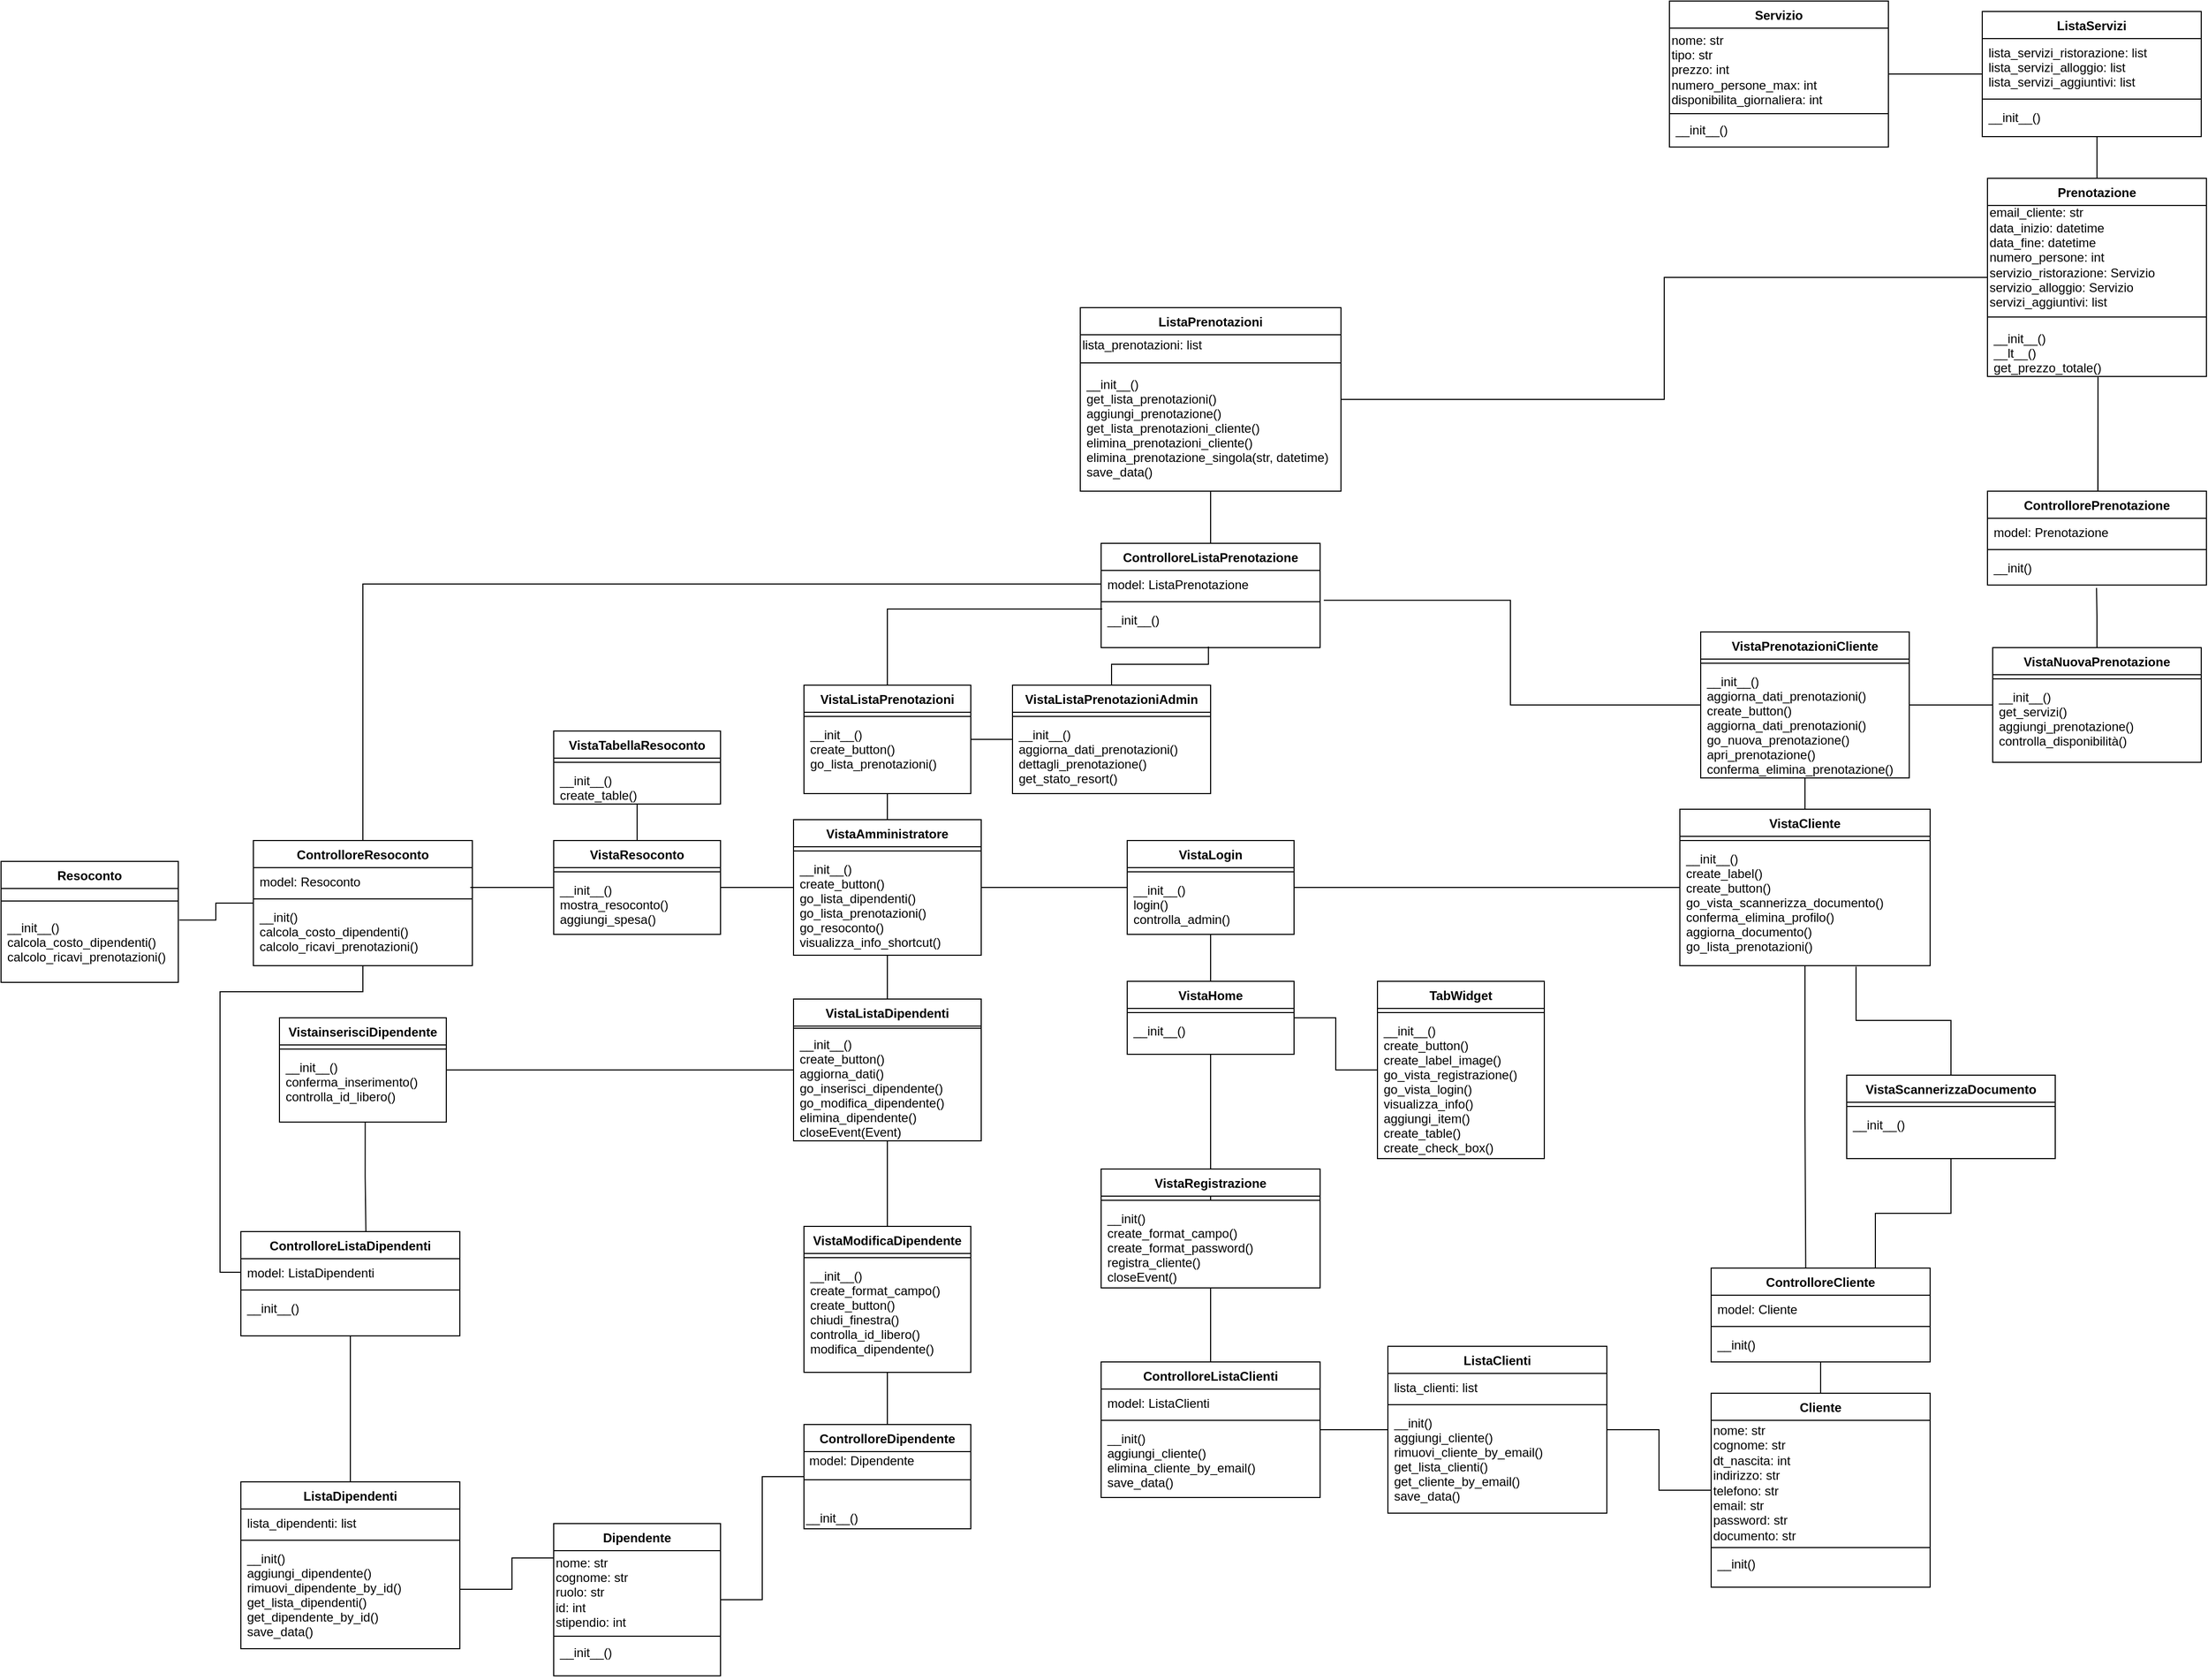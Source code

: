 <mxfile version="14.8.3" type="device"><diagram id="C5RBs43oDa-KdzZeNtuy" name="Page-1"><mxGraphModel dx="1695" dy="1651" grid="1" gridSize="10" guides="1" tooltips="1" connect="1" arrows="1" fold="1" page="1" pageScale="1" pageWidth="827" pageHeight="1169" math="0" shadow="0"><root><mxCell id="WIyWlLk6GJQsqaUBKTNV-0"/><mxCell id="WIyWlLk6GJQsqaUBKTNV-1" parent="WIyWlLk6GJQsqaUBKTNV-0"/><mxCell id="Cbe3GkarxGXMtlEBS64k-11" value="" style="edgeStyle=orthogonalEdgeStyle;rounded=0;orthogonalLoop=1;jettySize=auto;html=1;endArrow=none;endFill=0;" parent="WIyWlLk6GJQsqaUBKTNV-1" source="Cbe3GkarxGXMtlEBS64k-0" target="Cbe3GkarxGXMtlEBS64k-8" edge="1"><mxGeometry relative="1" as="geometry"/></mxCell><mxCell id="Cbe3GkarxGXMtlEBS64k-15" value="" style="edgeStyle=orthogonalEdgeStyle;rounded=0;orthogonalLoop=1;jettySize=auto;html=1;endArrow=none;endFill=0;" parent="WIyWlLk6GJQsqaUBKTNV-1" source="Cbe3GkarxGXMtlEBS64k-0" edge="1"><mxGeometry relative="1" as="geometry"><mxPoint x="400" y="570" as="targetPoint"/></mxGeometry></mxCell><mxCell id="kmLxRg5W35_oYPd7M3vw-64" value="" style="edgeStyle=orthogonalEdgeStyle;rounded=0;orthogonalLoop=1;jettySize=auto;html=1;endArrow=none;endFill=0;" parent="WIyWlLk6GJQsqaUBKTNV-1" source="Cbe3GkarxGXMtlEBS64k-0" target="kmLxRg5W35_oYPd7M3vw-61" edge="1"><mxGeometry relative="1" as="geometry"/></mxCell><mxCell id="Cbe3GkarxGXMtlEBS64k-0" value="VistaHome" style="swimlane;fontStyle=1;align=center;verticalAlign=top;childLayout=stackLayout;horizontal=1;startSize=26;horizontalStack=0;resizeParent=1;resizeParentMax=0;resizeLast=0;collapsible=1;marginBottom=0;" parent="WIyWlLk6GJQsqaUBKTNV-1" vertex="1"><mxGeometry x="320" y="360" width="160" height="70" as="geometry"/></mxCell><mxCell id="Cbe3GkarxGXMtlEBS64k-2" value="" style="line;strokeWidth=1;fillColor=none;align=left;verticalAlign=middle;spacingTop=-1;spacingLeft=3;spacingRight=3;rotatable=0;labelPosition=right;points=[];portConstraint=eastwest;" parent="Cbe3GkarxGXMtlEBS64k-0" vertex="1"><mxGeometry y="26" width="160" height="8" as="geometry"/></mxCell><mxCell id="Cbe3GkarxGXMtlEBS64k-3" value="__init__()&#10;" style="text;strokeColor=none;fillColor=none;align=left;verticalAlign=top;spacingLeft=4;spacingRight=4;overflow=hidden;rotatable=0;points=[[0,0.5],[1,0.5]];portConstraint=eastwest;" parent="Cbe3GkarxGXMtlEBS64k-0" vertex="1"><mxGeometry y="34" width="160" height="36" as="geometry"/></mxCell><mxCell id="t0ln08SYEgcgk4QYW4BU-20" value="" style="edgeStyle=orthogonalEdgeStyle;rounded=0;orthogonalLoop=1;jettySize=auto;html=1;endArrow=none;endFill=0;" parent="WIyWlLk6GJQsqaUBKTNV-1" source="Cbe3GkarxGXMtlEBS64k-8" target="t0ln08SYEgcgk4QYW4BU-17" edge="1"><mxGeometry relative="1" as="geometry"/></mxCell><mxCell id="t0ln08SYEgcgk4QYW4BU-69" value="" style="edgeStyle=orthogonalEdgeStyle;rounded=0;orthogonalLoop=1;jettySize=auto;html=1;endArrow=none;endFill=0;" parent="WIyWlLk6GJQsqaUBKTNV-1" source="Cbe3GkarxGXMtlEBS64k-8" target="t0ln08SYEgcgk4QYW4BU-66" edge="1"><mxGeometry relative="1" as="geometry"/></mxCell><mxCell id="Cbe3GkarxGXMtlEBS64k-8" value="VistaLogin&#10;" style="swimlane;fontStyle=1;align=center;verticalAlign=top;childLayout=stackLayout;horizontal=1;startSize=26;horizontalStack=0;resizeParent=1;resizeParentMax=0;resizeLast=0;collapsible=1;marginBottom=0;" parent="WIyWlLk6GJQsqaUBKTNV-1" vertex="1"><mxGeometry x="320" y="225" width="160" height="90" as="geometry"/></mxCell><mxCell id="Cbe3GkarxGXMtlEBS64k-9" value="" style="line;strokeWidth=1;fillColor=none;align=left;verticalAlign=middle;spacingTop=-1;spacingLeft=3;spacingRight=3;rotatable=0;labelPosition=right;points=[];portConstraint=eastwest;" parent="Cbe3GkarxGXMtlEBS64k-8" vertex="1"><mxGeometry y="26" width="160" height="8" as="geometry"/></mxCell><mxCell id="Cbe3GkarxGXMtlEBS64k-10" value="__init__()&#10;login()&#10;controlla_admin()&#10;" style="text;strokeColor=none;fillColor=none;align=left;verticalAlign=top;spacingLeft=4;spacingRight=4;overflow=hidden;rotatable=0;points=[[0,0.5],[1,0.5]];portConstraint=eastwest;" parent="Cbe3GkarxGXMtlEBS64k-8" vertex="1"><mxGeometry y="34" width="160" height="56" as="geometry"/></mxCell><mxCell id="Cbe3GkarxGXMtlEBS64k-27" value="" style="edgeStyle=orthogonalEdgeStyle;rounded=0;orthogonalLoop=1;jettySize=auto;html=1;endArrow=none;endFill=0;" parent="WIyWlLk6GJQsqaUBKTNV-1" source="Cbe3GkarxGXMtlEBS64k-18" target="Cbe3GkarxGXMtlEBS64k-23" edge="1"><mxGeometry relative="1" as="geometry"/></mxCell><mxCell id="Cbe3GkarxGXMtlEBS64k-18" value="VistaRegistrazione&#10;" style="swimlane;fontStyle=1;align=center;verticalAlign=top;childLayout=stackLayout;horizontal=1;startSize=26;horizontalStack=0;resizeParent=1;resizeParentMax=0;resizeLast=0;collapsible=1;marginBottom=0;" parent="WIyWlLk6GJQsqaUBKTNV-1" vertex="1"><mxGeometry x="295" y="540" width="210" height="114" as="geometry"/></mxCell><mxCell id="Cbe3GkarxGXMtlEBS64k-20" value="" style="line;strokeWidth=1;fillColor=none;align=left;verticalAlign=middle;spacingTop=-1;spacingLeft=3;spacingRight=3;rotatable=0;labelPosition=right;points=[];portConstraint=eastwest;" parent="Cbe3GkarxGXMtlEBS64k-18" vertex="1"><mxGeometry y="26" width="210" height="8" as="geometry"/></mxCell><mxCell id="Cbe3GkarxGXMtlEBS64k-21" value="__init()&#10;create_format_campo()&#10;create_format_password()&#10;registra_cliente()&#10;closeEvent()&#10;&#10;&#10;&#10;&#10;" style="text;strokeColor=none;fillColor=none;align=left;verticalAlign=top;spacingLeft=4;spacingRight=4;overflow=hidden;rotatable=0;points=[[0,0.5],[1,0.5]];portConstraint=eastwest;" parent="Cbe3GkarxGXMtlEBS64k-18" vertex="1"><mxGeometry y="34" width="210" height="80" as="geometry"/></mxCell><mxCell id="t0ln08SYEgcgk4QYW4BU-15" value="" style="edgeStyle=orthogonalEdgeStyle;rounded=0;orthogonalLoop=1;jettySize=auto;html=1;endArrow=none;endFill=0;" parent="WIyWlLk6GJQsqaUBKTNV-1" source="Cbe3GkarxGXMtlEBS64k-23" target="t0ln08SYEgcgk4QYW4BU-11" edge="1"><mxGeometry relative="1" as="geometry"/></mxCell><mxCell id="Cbe3GkarxGXMtlEBS64k-23" value="ControlloreListaClienti&#10;" style="swimlane;fontStyle=1;align=center;verticalAlign=top;childLayout=stackLayout;horizontal=1;startSize=26;horizontalStack=0;resizeParent=1;resizeParentMax=0;resizeLast=0;collapsible=1;marginBottom=0;" parent="WIyWlLk6GJQsqaUBKTNV-1" vertex="1"><mxGeometry x="295" y="725" width="210" height="130" as="geometry"/></mxCell><mxCell id="Cbe3GkarxGXMtlEBS64k-24" value="model: ListaClienti&#10;" style="text;strokeColor=none;fillColor=none;align=left;verticalAlign=top;spacingLeft=4;spacingRight=4;overflow=hidden;rotatable=0;points=[[0,0.5],[1,0.5]];portConstraint=eastwest;" parent="Cbe3GkarxGXMtlEBS64k-23" vertex="1"><mxGeometry y="26" width="210" height="26" as="geometry"/></mxCell><mxCell id="Cbe3GkarxGXMtlEBS64k-25" value="" style="line;strokeWidth=1;fillColor=none;align=left;verticalAlign=middle;spacingTop=-1;spacingLeft=3;spacingRight=3;rotatable=0;labelPosition=right;points=[];portConstraint=eastwest;" parent="Cbe3GkarxGXMtlEBS64k-23" vertex="1"><mxGeometry y="52" width="210" height="8" as="geometry"/></mxCell><mxCell id="Cbe3GkarxGXMtlEBS64k-26" value="__init()&#10;aggiungi_cliente()&#10;elimina_cliente_by_email()&#10;save_data()&#10;&#10;&#10;&#10;&#10;&#10;&#10;" style="text;strokeColor=none;fillColor=none;align=left;verticalAlign=top;spacingLeft=4;spacingRight=4;overflow=hidden;rotatable=0;points=[[0,0.5],[1,0.5]];portConstraint=eastwest;" parent="Cbe3GkarxGXMtlEBS64k-23" vertex="1"><mxGeometry y="60" width="210" height="70" as="geometry"/></mxCell><mxCell id="t0ln08SYEgcgk4QYW4BU-11" value="ListaClienti&#10;" style="swimlane;fontStyle=1;align=center;verticalAlign=top;childLayout=stackLayout;horizontal=1;startSize=26;horizontalStack=0;resizeParent=1;resizeParentMax=0;resizeLast=0;collapsible=1;marginBottom=0;" parent="WIyWlLk6GJQsqaUBKTNV-1" vertex="1"><mxGeometry x="570" y="710" width="210" height="160" as="geometry"/></mxCell><mxCell id="t0ln08SYEgcgk4QYW4BU-12" value="lista_clienti: list" style="text;strokeColor=none;fillColor=none;align=left;verticalAlign=top;spacingLeft=4;spacingRight=4;overflow=hidden;rotatable=0;points=[[0,0.5],[1,0.5]];portConstraint=eastwest;" parent="t0ln08SYEgcgk4QYW4BU-11" vertex="1"><mxGeometry y="26" width="210" height="26" as="geometry"/></mxCell><mxCell id="t0ln08SYEgcgk4QYW4BU-13" value="" style="line;strokeWidth=1;fillColor=none;align=left;verticalAlign=middle;spacingTop=-1;spacingLeft=3;spacingRight=3;rotatable=0;labelPosition=right;points=[];portConstraint=eastwest;" parent="t0ln08SYEgcgk4QYW4BU-11" vertex="1"><mxGeometry y="52" width="210" height="8" as="geometry"/></mxCell><mxCell id="t0ln08SYEgcgk4QYW4BU-14" value="__init()&#10;aggiungi_cliente()&#10;rimuovi_cliente_by_email()&#10;get_lista_clienti()&#10;get_cliente_by_email()&#10;save_data()&#10;&#10;&#10;&#10;&#10;&#10;&#10;" style="text;strokeColor=none;fillColor=none;align=left;verticalAlign=top;spacingLeft=4;spacingRight=4;overflow=hidden;rotatable=0;points=[[0,0.5],[1,0.5]];portConstraint=eastwest;" parent="t0ln08SYEgcgk4QYW4BU-11" vertex="1"><mxGeometry y="60" width="210" height="100" as="geometry"/></mxCell><mxCell id="t0ln08SYEgcgk4QYW4BU-38" value="" style="edgeStyle=orthogonalEdgeStyle;rounded=0;orthogonalLoop=1;jettySize=auto;html=1;endArrow=none;endFill=0;entryX=0.432;entryY=0.006;entryDx=0;entryDy=0;entryPerimeter=0;" parent="WIyWlLk6GJQsqaUBKTNV-1" source="t0ln08SYEgcgk4QYW4BU-17" target="t0ln08SYEgcgk4QYW4BU-40" edge="1"><mxGeometry relative="1" as="geometry"><mxPoint x="1130" y="610" as="targetPoint"/></mxGeometry></mxCell><mxCell id="t0ln08SYEgcgk4QYW4BU-65" value="" style="edgeStyle=orthogonalEdgeStyle;rounded=0;orthogonalLoop=1;jettySize=auto;html=1;endArrow=none;endFill=0;" parent="WIyWlLk6GJQsqaUBKTNV-1" source="t0ln08SYEgcgk4QYW4BU-17" target="t0ln08SYEgcgk4QYW4BU-62" edge="1"><mxGeometry relative="1" as="geometry"/></mxCell><mxCell id="t0ln08SYEgcgk4QYW4BU-17" value="VistaCliente&#10;" style="swimlane;fontStyle=1;align=center;verticalAlign=top;childLayout=stackLayout;horizontal=1;startSize=26;horizontalStack=0;resizeParent=1;resizeParentMax=0;resizeLast=0;collapsible=1;marginBottom=0;" parent="WIyWlLk6GJQsqaUBKTNV-1" vertex="1"><mxGeometry x="850" y="195" width="240" height="150" as="geometry"/></mxCell><mxCell id="t0ln08SYEgcgk4QYW4BU-18" value="" style="line;strokeWidth=1;fillColor=none;align=left;verticalAlign=middle;spacingTop=-1;spacingLeft=3;spacingRight=3;rotatable=0;labelPosition=right;points=[];portConstraint=eastwest;" parent="t0ln08SYEgcgk4QYW4BU-17" vertex="1"><mxGeometry y="26" width="240" height="8" as="geometry"/></mxCell><mxCell id="t0ln08SYEgcgk4QYW4BU-19" value="__init__()&#10;create_label()&#10;create_button()&#10;go_vista_scannerizza_documento()&#10;conferma_elimina_profilo()&#10;aggiorna_documento()&#10;go_lista_prenotazioni()&#10;&#10;" style="text;strokeColor=none;fillColor=none;align=left;verticalAlign=top;spacingLeft=4;spacingRight=4;overflow=hidden;rotatable=0;points=[[0,0.5],[1,0.5]];portConstraint=eastwest;" parent="t0ln08SYEgcgk4QYW4BU-17" vertex="1"><mxGeometry y="34" width="240" height="116" as="geometry"/></mxCell><mxCell id="t0ln08SYEgcgk4QYW4BU-47" value="" style="edgeStyle=orthogonalEdgeStyle;rounded=0;orthogonalLoop=1;jettySize=auto;html=1;endArrow=none;endFill=0;entryX=0.75;entryY=0;entryDx=0;entryDy=0;" parent="WIyWlLk6GJQsqaUBKTNV-1" source="t0ln08SYEgcgk4QYW4BU-31" target="t0ln08SYEgcgk4QYW4BU-40" edge="1"><mxGeometry relative="1" as="geometry"><mxPoint x="1270" y="560" as="targetPoint"/></mxGeometry></mxCell><mxCell id="kmLxRg5W35_oYPd7M3vw-6" value="" style="edgeStyle=orthogonalEdgeStyle;rounded=0;orthogonalLoop=1;jettySize=auto;html=1;endArrow=none;endFill=0;entryX=0.704;entryY=1.008;entryDx=0;entryDy=0;entryPerimeter=0;" parent="WIyWlLk6GJQsqaUBKTNV-1" source="t0ln08SYEgcgk4QYW4BU-31" target="t0ln08SYEgcgk4QYW4BU-19" edge="1"><mxGeometry relative="1" as="geometry"><mxPoint x="1030" y="340" as="targetPoint"/></mxGeometry></mxCell><mxCell id="t0ln08SYEgcgk4QYW4BU-31" value="VistaScannerizzaDocumento&#10;" style="swimlane;fontStyle=1;align=center;verticalAlign=top;childLayout=stackLayout;horizontal=1;startSize=26;horizontalStack=0;resizeParent=1;resizeParentMax=0;resizeLast=0;collapsible=1;marginBottom=0;" parent="WIyWlLk6GJQsqaUBKTNV-1" vertex="1"><mxGeometry x="1010" y="450" width="200" height="80" as="geometry"/></mxCell><mxCell id="t0ln08SYEgcgk4QYW4BU-32" value="" style="line;strokeWidth=1;fillColor=none;align=left;verticalAlign=middle;spacingTop=-1;spacingLeft=3;spacingRight=3;rotatable=0;labelPosition=right;points=[];portConstraint=eastwest;" parent="t0ln08SYEgcgk4QYW4BU-31" vertex="1"><mxGeometry y="26" width="200" height="8" as="geometry"/></mxCell><mxCell id="t0ln08SYEgcgk4QYW4BU-33" value="__init__()&#10;" style="text;strokeColor=none;fillColor=none;align=left;verticalAlign=top;spacingLeft=4;spacingRight=4;overflow=hidden;rotatable=0;points=[[0,0.5],[1,0.5]];portConstraint=eastwest;" parent="t0ln08SYEgcgk4QYW4BU-31" vertex="1"><mxGeometry y="34" width="200" height="46" as="geometry"/></mxCell><mxCell id="t0ln08SYEgcgk4QYW4BU-56" value="" style="edgeStyle=orthogonalEdgeStyle;rounded=0;orthogonalLoop=1;jettySize=auto;html=1;endArrow=none;endFill=0;entryX=0.5;entryY=0;entryDx=0;entryDy=0;" parent="WIyWlLk6GJQsqaUBKTNV-1" source="t0ln08SYEgcgk4QYW4BU-40" target="t0ln08SYEgcgk4QYW4BU-48" edge="1"><mxGeometry relative="1" as="geometry"><mxPoint x="1145" y="870" as="targetPoint"/></mxGeometry></mxCell><mxCell id="t0ln08SYEgcgk4QYW4BU-40" value="ControlloreCliente&#10;" style="swimlane;fontStyle=1;align=center;verticalAlign=top;childLayout=stackLayout;horizontal=1;startSize=26;horizontalStack=0;resizeParent=1;resizeParentMax=0;resizeLast=0;collapsible=1;marginBottom=0;" parent="WIyWlLk6GJQsqaUBKTNV-1" vertex="1"><mxGeometry x="880" y="635" width="210" height="90" as="geometry"/></mxCell><mxCell id="t0ln08SYEgcgk4QYW4BU-41" value="model: Cliente&#10;" style="text;strokeColor=none;fillColor=none;align=left;verticalAlign=top;spacingLeft=4;spacingRight=4;overflow=hidden;rotatable=0;points=[[0,0.5],[1,0.5]];portConstraint=eastwest;" parent="t0ln08SYEgcgk4QYW4BU-40" vertex="1"><mxGeometry y="26" width="210" height="26" as="geometry"/></mxCell><mxCell id="t0ln08SYEgcgk4QYW4BU-42" value="" style="line;strokeWidth=1;fillColor=none;align=left;verticalAlign=middle;spacingTop=-1;spacingLeft=3;spacingRight=3;rotatable=0;labelPosition=right;points=[];portConstraint=eastwest;" parent="t0ln08SYEgcgk4QYW4BU-40" vertex="1"><mxGeometry y="52" width="210" height="8" as="geometry"/></mxCell><mxCell id="t0ln08SYEgcgk4QYW4BU-43" value="__init()&#10;&#10;&#10;&#10;&#10;&#10;&#10;" style="text;strokeColor=none;fillColor=none;align=left;verticalAlign=top;spacingLeft=4;spacingRight=4;overflow=hidden;rotatable=0;points=[[0,0.5],[1,0.5]];portConstraint=eastwest;" parent="t0ln08SYEgcgk4QYW4BU-40" vertex="1"><mxGeometry y="60" width="210" height="30" as="geometry"/></mxCell><mxCell id="t0ln08SYEgcgk4QYW4BU-61" value="" style="edgeStyle=orthogonalEdgeStyle;rounded=0;orthogonalLoop=1;jettySize=auto;html=1;endArrow=none;endFill=0;entryX=1;entryY=0.2;entryDx=0;entryDy=0;entryPerimeter=0;" parent="WIyWlLk6GJQsqaUBKTNV-1" source="t0ln08SYEgcgk4QYW4BU-48" target="t0ln08SYEgcgk4QYW4BU-14" edge="1"><mxGeometry relative="1" as="geometry"><mxPoint x="960" y="790" as="targetPoint"/></mxGeometry></mxCell><mxCell id="t0ln08SYEgcgk4QYW4BU-48" value="Cliente" style="swimlane;fontStyle=1;align=center;verticalAlign=top;childLayout=stackLayout;horizontal=1;startSize=26;horizontalStack=0;resizeParent=1;resizeParentMax=0;resizeLast=0;collapsible=1;marginBottom=0;" parent="WIyWlLk6GJQsqaUBKTNV-1" vertex="1"><mxGeometry x="880" y="755" width="210" height="186" as="geometry"/></mxCell><mxCell id="nJIckCU23Q_5sxCZ9VDq-5" value="nome: str&lt;br&gt;cognome: str&lt;br&gt;dt_nascita: int&lt;br&gt;indirizzo: str&lt;br&gt;telefono: str&lt;br&gt;email: str&lt;br&gt;password: str&lt;br&gt;documento: str" style="text;html=1;align=left;verticalAlign=middle;resizable=0;points=[];autosize=1;strokeColor=none;" parent="t0ln08SYEgcgk4QYW4BU-48" vertex="1"><mxGeometry y="26" width="210" height="120" as="geometry"/></mxCell><mxCell id="t0ln08SYEgcgk4QYW4BU-50" value="" style="line;strokeWidth=1;fillColor=none;align=left;verticalAlign=middle;spacingTop=-1;spacingLeft=3;spacingRight=3;rotatable=0;labelPosition=right;points=[];portConstraint=eastwest;" parent="t0ln08SYEgcgk4QYW4BU-48" vertex="1"><mxGeometry y="146" width="210" height="4" as="geometry"/></mxCell><mxCell id="t0ln08SYEgcgk4QYW4BU-51" value="__init()&#10;&#10;&#10;&#10;&#10;&#10;" style="text;strokeColor=none;fillColor=none;align=left;verticalAlign=top;spacingLeft=4;spacingRight=4;overflow=hidden;rotatable=0;points=[[0,0.5],[1,0.5]];portConstraint=eastwest;" parent="t0ln08SYEgcgk4QYW4BU-48" vertex="1"><mxGeometry y="150" width="210" height="36" as="geometry"/></mxCell><mxCell id="kmLxRg5W35_oYPd7M3vw-11" value="" style="edgeStyle=orthogonalEdgeStyle;rounded=0;orthogonalLoop=1;jettySize=auto;html=1;endArrow=none;endFill=0;" parent="WIyWlLk6GJQsqaUBKTNV-1" source="t0ln08SYEgcgk4QYW4BU-62" target="kmLxRg5W35_oYPd7M3vw-8" edge="1"><mxGeometry relative="1" as="geometry"/></mxCell><mxCell id="kmLxRg5W35_oYPd7M3vw-60" value="" style="edgeStyle=orthogonalEdgeStyle;rounded=0;orthogonalLoop=1;jettySize=auto;html=1;endArrow=none;endFill=0;entryX=1.017;entryY=-0.135;entryDx=0;entryDy=0;entryPerimeter=0;" parent="WIyWlLk6GJQsqaUBKTNV-1" source="t0ln08SYEgcgk4QYW4BU-62" target="kmLxRg5W35_oYPd7M3vw-55" edge="1"><mxGeometry relative="1" as="geometry"><mxPoint x="790.0" y="100" as="targetPoint"/></mxGeometry></mxCell><mxCell id="t0ln08SYEgcgk4QYW4BU-62" value="VistaPrenotazioniCliente&#10;" style="swimlane;fontStyle=1;align=center;verticalAlign=top;childLayout=stackLayout;horizontal=1;startSize=26;horizontalStack=0;resizeParent=1;resizeParentMax=0;resizeLast=0;collapsible=1;marginBottom=0;" parent="WIyWlLk6GJQsqaUBKTNV-1" vertex="1"><mxGeometry x="870" y="25" width="200" height="140" as="geometry"/></mxCell><mxCell id="t0ln08SYEgcgk4QYW4BU-63" value="" style="line;strokeWidth=1;fillColor=none;align=left;verticalAlign=middle;spacingTop=-1;spacingLeft=3;spacingRight=3;rotatable=0;labelPosition=right;points=[];portConstraint=eastwest;" parent="t0ln08SYEgcgk4QYW4BU-62" vertex="1"><mxGeometry y="26" width="200" height="8" as="geometry"/></mxCell><mxCell id="kmLxRg5W35_oYPd7M3vw-56" value="__init__()&#10;aggiorna_dati_prenotazioni()&#10;create_button()&#10;aggiorna_dati_prenotazioni()&#10;go_nuova_prenotazione()&#10;apri_prenotazione()&#10;conferma_elimina_prenotazione()&#10;&#10;" style="text;strokeColor=none;fillColor=none;align=left;verticalAlign=top;spacingLeft=4;spacingRight=4;overflow=hidden;rotatable=0;points=[[0,0.5],[1,0.5]];portConstraint=eastwest;" parent="t0ln08SYEgcgk4QYW4BU-62" vertex="1"><mxGeometry y="34" width="200" height="106" as="geometry"/></mxCell><mxCell id="t0ln08SYEgcgk4QYW4BU-73" value="" style="edgeStyle=orthogonalEdgeStyle;rounded=0;orthogonalLoop=1;jettySize=auto;html=1;endArrow=none;endFill=0;" parent="WIyWlLk6GJQsqaUBKTNV-1" source="t0ln08SYEgcgk4QYW4BU-66" target="t0ln08SYEgcgk4QYW4BU-70" edge="1"><mxGeometry relative="1" as="geometry"/></mxCell><mxCell id="t0ln08SYEgcgk4QYW4BU-77" value="" style="edgeStyle=orthogonalEdgeStyle;rounded=0;orthogonalLoop=1;jettySize=auto;html=1;endArrow=none;endFill=0;" parent="WIyWlLk6GJQsqaUBKTNV-1" source="t0ln08SYEgcgk4QYW4BU-66" target="t0ln08SYEgcgk4QYW4BU-74" edge="1"><mxGeometry relative="1" as="geometry"/></mxCell><mxCell id="kmLxRg5W35_oYPd7M3vw-124" value="" style="edgeStyle=orthogonalEdgeStyle;rounded=0;orthogonalLoop=1;jettySize=auto;html=1;endArrow=none;endFill=0;" parent="WIyWlLk6GJQsqaUBKTNV-1" source="t0ln08SYEgcgk4QYW4BU-66" target="kmLxRg5W35_oYPd7M3vw-121" edge="1"><mxGeometry relative="1" as="geometry"/></mxCell><mxCell id="t0ln08SYEgcgk4QYW4BU-66" value="VistaAmministratore&#10;" style="swimlane;fontStyle=1;align=center;verticalAlign=top;childLayout=stackLayout;horizontal=1;startSize=26;horizontalStack=0;resizeParent=1;resizeParentMax=0;resizeLast=0;collapsible=1;marginBottom=0;" parent="WIyWlLk6GJQsqaUBKTNV-1" vertex="1"><mxGeometry y="205" width="180" height="130" as="geometry"/></mxCell><mxCell id="t0ln08SYEgcgk4QYW4BU-67" value="" style="line;strokeWidth=1;fillColor=none;align=left;verticalAlign=middle;spacingTop=-1;spacingLeft=3;spacingRight=3;rotatable=0;labelPosition=right;points=[];portConstraint=eastwest;" parent="t0ln08SYEgcgk4QYW4BU-66" vertex="1"><mxGeometry y="26" width="180" height="8" as="geometry"/></mxCell><mxCell id="t0ln08SYEgcgk4QYW4BU-68" value="__init__() &#10;create_button()&#10;go_lista_dipendenti()&#10;go_lista_prenotazioni()&#10;go_resoconto()&#10;visualizza_info_shortcut()&#10;" style="text;strokeColor=none;fillColor=none;align=left;verticalAlign=top;spacingLeft=4;spacingRight=4;overflow=hidden;rotatable=0;points=[[0,0.5],[1,0.5]];portConstraint=eastwest;" parent="t0ln08SYEgcgk4QYW4BU-66" vertex="1"><mxGeometry y="34" width="180" height="96" as="geometry"/></mxCell><mxCell id="kmLxRg5W35_oYPd7M3vw-70" value="" style="edgeStyle=orthogonalEdgeStyle;rounded=0;orthogonalLoop=1;jettySize=auto;html=1;endArrow=none;endFill=0;" parent="WIyWlLk6GJQsqaUBKTNV-1" source="t0ln08SYEgcgk4QYW4BU-70" target="kmLxRg5W35_oYPd7M3vw-67" edge="1"><mxGeometry relative="1" as="geometry"/></mxCell><mxCell id="kmLxRg5W35_oYPd7M3vw-74" value="" style="edgeStyle=orthogonalEdgeStyle;rounded=0;orthogonalLoop=1;jettySize=auto;html=1;endArrow=none;endFill=0;" parent="WIyWlLk6GJQsqaUBKTNV-1" source="t0ln08SYEgcgk4QYW4BU-70" edge="1"><mxGeometry relative="1" as="geometry"><mxPoint x="-310" y="270" as="targetPoint"/></mxGeometry></mxCell><mxCell id="t0ln08SYEgcgk4QYW4BU-70" value="VistaResoconto&#10;" style="swimlane;fontStyle=1;align=center;verticalAlign=top;childLayout=stackLayout;horizontal=1;startSize=26;horizontalStack=0;resizeParent=1;resizeParentMax=0;resizeLast=0;collapsible=1;marginBottom=0;" parent="WIyWlLk6GJQsqaUBKTNV-1" vertex="1"><mxGeometry x="-230" y="225" width="160" height="90" as="geometry"/></mxCell><mxCell id="t0ln08SYEgcgk4QYW4BU-71" value="" style="line;strokeWidth=1;fillColor=none;align=left;verticalAlign=middle;spacingTop=-1;spacingLeft=3;spacingRight=3;rotatable=0;labelPosition=right;points=[];portConstraint=eastwest;" parent="t0ln08SYEgcgk4QYW4BU-70" vertex="1"><mxGeometry y="26" width="160" height="8" as="geometry"/></mxCell><mxCell id="kmLxRg5W35_oYPd7M3vw-66" value="__init__()&#10;mostra_resoconto()&#10;aggiungi_spesa()" style="text;strokeColor=none;fillColor=none;align=left;verticalAlign=top;spacingLeft=4;spacingRight=4;overflow=hidden;rotatable=0;points=[[0,0.5],[1,0.5]];portConstraint=eastwest;" parent="t0ln08SYEgcgk4QYW4BU-70" vertex="1"><mxGeometry y="34" width="160" height="56" as="geometry"/></mxCell><mxCell id="t0ln08SYEgcgk4QYW4BU-81" value="" style="edgeStyle=orthogonalEdgeStyle;rounded=0;orthogonalLoop=1;jettySize=auto;html=1;endArrow=none;endFill=0;" parent="WIyWlLk6GJQsqaUBKTNV-1" source="t0ln08SYEgcgk4QYW4BU-74" target="t0ln08SYEgcgk4QYW4BU-78" edge="1"><mxGeometry relative="1" as="geometry"/></mxCell><mxCell id="5pUAed9woInfHpxT_Fyg-6" value="" style="edgeStyle=orthogonalEdgeStyle;rounded=0;orthogonalLoop=1;jettySize=auto;html=1;endArrow=none;endFill=0;" parent="WIyWlLk6GJQsqaUBKTNV-1" source="t0ln08SYEgcgk4QYW4BU-74" target="5pUAed9woInfHpxT_Fyg-3" edge="1"><mxGeometry relative="1" as="geometry"/></mxCell><mxCell id="t0ln08SYEgcgk4QYW4BU-74" value="VistaListaDipendenti" style="swimlane;fontStyle=1;align=center;verticalAlign=top;childLayout=stackLayout;horizontal=1;startSize=26;horizontalStack=0;resizeParent=1;resizeParentMax=0;resizeLast=0;collapsible=1;marginBottom=0;" parent="WIyWlLk6GJQsqaUBKTNV-1" vertex="1"><mxGeometry y="377" width="180" height="136" as="geometry"/></mxCell><mxCell id="t0ln08SYEgcgk4QYW4BU-75" value="" style="line;strokeWidth=1;fillColor=none;align=left;verticalAlign=middle;spacingTop=-1;spacingLeft=3;spacingRight=3;rotatable=0;labelPosition=right;points=[];portConstraint=eastwest;" parent="t0ln08SYEgcgk4QYW4BU-74" vertex="1"><mxGeometry y="26" width="180" height="4" as="geometry"/></mxCell><mxCell id="t0ln08SYEgcgk4QYW4BU-76" value="__init__()&#10;create_button()&#10;aggiorna_dati()&#10;go_inserisci_dipendente()&#10;go_modifica_dipendente()&#10;elimina_dipendente()&#10;closeEvent(Event)" style="text;strokeColor=none;fillColor=none;align=left;verticalAlign=top;spacingLeft=4;spacingRight=4;overflow=hidden;rotatable=0;points=[[0,0.5],[1,0.5]];portConstraint=eastwest;" parent="t0ln08SYEgcgk4QYW4BU-74" vertex="1"><mxGeometry y="30" width="180" height="106" as="geometry"/></mxCell><mxCell id="t0ln08SYEgcgk4QYW4BU-85" value="" style="edgeStyle=orthogonalEdgeStyle;rounded=0;orthogonalLoop=1;jettySize=auto;html=1;endArrow=none;endFill=0;" parent="WIyWlLk6GJQsqaUBKTNV-1" source="t0ln08SYEgcgk4QYW4BU-78" target="t0ln08SYEgcgk4QYW4BU-82" edge="1"><mxGeometry relative="1" as="geometry"/></mxCell><mxCell id="t0ln08SYEgcgk4QYW4BU-78" value="VistaModificaDipendente" style="swimlane;fontStyle=1;align=center;verticalAlign=top;childLayout=stackLayout;horizontal=1;startSize=26;horizontalStack=0;resizeParent=1;resizeParentMax=0;resizeLast=0;collapsible=1;marginBottom=0;" parent="WIyWlLk6GJQsqaUBKTNV-1" vertex="1"><mxGeometry x="10" y="595" width="160" height="140" as="geometry"/></mxCell><mxCell id="t0ln08SYEgcgk4QYW4BU-79" value="" style="line;strokeWidth=1;fillColor=none;align=left;verticalAlign=middle;spacingTop=-1;spacingLeft=3;spacingRight=3;rotatable=0;labelPosition=right;points=[];portConstraint=eastwest;" parent="t0ln08SYEgcgk4QYW4BU-78" vertex="1"><mxGeometry y="26" width="160" height="8" as="geometry"/></mxCell><mxCell id="t0ln08SYEgcgk4QYW4BU-80" value="__init__()&#10;create_format_campo()&#10;create_button()&#10;chiudi_finestra()&#10;controlla_id_libero()&#10;modifica_dipendente()&#10;" style="text;strokeColor=none;fillColor=none;align=left;verticalAlign=top;spacingLeft=4;spacingRight=4;overflow=hidden;rotatable=0;points=[[0,0.5],[1,0.5]];portConstraint=eastwest;" parent="t0ln08SYEgcgk4QYW4BU-78" vertex="1"><mxGeometry y="34" width="160" height="106" as="geometry"/></mxCell><mxCell id="t0ln08SYEgcgk4QYW4BU-89" value="" style="edgeStyle=orthogonalEdgeStyle;rounded=0;orthogonalLoop=1;jettySize=auto;html=1;endArrow=none;endFill=0;" parent="WIyWlLk6GJQsqaUBKTNV-1" source="t0ln08SYEgcgk4QYW4BU-82" target="t0ln08SYEgcgk4QYW4BU-86" edge="1"><mxGeometry relative="1" as="geometry"/></mxCell><mxCell id="t0ln08SYEgcgk4QYW4BU-82" value="ControlloreDipendente" style="swimlane;fontStyle=1;align=center;verticalAlign=top;childLayout=stackLayout;horizontal=1;startSize=26;horizontalStack=0;resizeParent=1;resizeParentMax=0;resizeLast=0;collapsible=1;marginBottom=0;" parent="WIyWlLk6GJQsqaUBKTNV-1" vertex="1"><mxGeometry x="10" y="785" width="160" height="100" as="geometry"/></mxCell><mxCell id="t0ln08SYEgcgk4QYW4BU-83" value="" style="line;strokeWidth=1;fillColor=none;align=left;verticalAlign=middle;spacingTop=-1;spacingLeft=3;spacingRight=3;rotatable=0;labelPosition=right;points=[];portConstraint=eastwest;" parent="t0ln08SYEgcgk4QYW4BU-82" vertex="1"><mxGeometry y="26" width="160" height="54" as="geometry"/></mxCell><mxCell id="kmLxRg5W35_oYPd7M3vw-2" value="__init__()" style="text;html=1;align=left;verticalAlign=middle;resizable=0;points=[];autosize=1;strokeColor=none;" parent="t0ln08SYEgcgk4QYW4BU-82" vertex="1"><mxGeometry y="80" width="160" height="20" as="geometry"/></mxCell><mxCell id="t0ln08SYEgcgk4QYW4BU-105" value="" style="edgeStyle=orthogonalEdgeStyle;rounded=0;orthogonalLoop=1;jettySize=auto;html=1;endArrow=none;endFill=0;entryX=1;entryY=0.5;entryDx=0;entryDy=0;" parent="WIyWlLk6GJQsqaUBKTNV-1" source="t0ln08SYEgcgk4QYW4BU-86" target="t0ln08SYEgcgk4QYW4BU-100" edge="1"><mxGeometry relative="1" as="geometry"><mxPoint x="-320" y="1098.059" as="targetPoint"/><Array as="points"><mxPoint x="-270" y="913"/><mxPoint x="-270" y="943"/><mxPoint x="-320" y="943"/></Array></mxGeometry></mxCell><mxCell id="t0ln08SYEgcgk4QYW4BU-86" value="Dipendente" style="swimlane;fontStyle=1;align=center;verticalAlign=top;childLayout=stackLayout;horizontal=1;startSize=26;horizontalStack=0;resizeParent=1;resizeParentMax=0;resizeLast=0;collapsible=1;marginBottom=0;" parent="WIyWlLk6GJQsqaUBKTNV-1" vertex="1"><mxGeometry x="-230" y="880" width="160" height="146" as="geometry"/></mxCell><mxCell id="nJIckCU23Q_5sxCZ9VDq-4" value="nome: str&lt;br&gt;cognome: str&lt;br&gt;ruolo: str&lt;br&gt;id: int&lt;br&gt;stipendio: int" style="text;html=1;align=left;verticalAlign=middle;resizable=0;points=[];autosize=1;strokeColor=none;" parent="t0ln08SYEgcgk4QYW4BU-86" vertex="1"><mxGeometry y="26" width="160" height="80" as="geometry"/></mxCell><mxCell id="t0ln08SYEgcgk4QYW4BU-87" value="" style="line;strokeWidth=1;fillColor=none;align=left;verticalAlign=middle;spacingTop=-1;spacingLeft=3;spacingRight=3;rotatable=0;labelPosition=right;points=[];portConstraint=eastwest;" parent="t0ln08SYEgcgk4QYW4BU-86" vertex="1"><mxGeometry y="106" width="160" height="4" as="geometry"/></mxCell><mxCell id="t0ln08SYEgcgk4QYW4BU-101" value="__init__()&#10;&#10;" style="text;strokeColor=none;fillColor=none;align=left;verticalAlign=top;spacingLeft=4;spacingRight=4;overflow=hidden;rotatable=0;points=[[0,0.5],[1,0.5]];portConstraint=eastwest;" parent="t0ln08SYEgcgk4QYW4BU-86" vertex="1"><mxGeometry y="110" width="160" height="36" as="geometry"/></mxCell><mxCell id="t0ln08SYEgcgk4QYW4BU-91" value="model: Dipendente&amp;nbsp; &amp;nbsp; &amp;nbsp; &amp;nbsp; &amp;nbsp;" style="text;html=1;align=center;verticalAlign=middle;resizable=0;points=[];autosize=1;strokeColor=none;" parent="WIyWlLk6GJQsqaUBKTNV-1" vertex="1"><mxGeometry x="5" y="810" width="150" height="20" as="geometry"/></mxCell><mxCell id="t0ln08SYEgcgk4QYW4BU-110" value="" style="edgeStyle=orthogonalEdgeStyle;rounded=0;orthogonalLoop=1;jettySize=auto;html=1;endArrow=none;endFill=0;" parent="WIyWlLk6GJQsqaUBKTNV-1" source="t0ln08SYEgcgk4QYW4BU-97" target="t0ln08SYEgcgk4QYW4BU-106" edge="1"><mxGeometry relative="1" as="geometry"/></mxCell><mxCell id="t0ln08SYEgcgk4QYW4BU-97" value="ListaDipendenti&#10;" style="swimlane;fontStyle=1;align=center;verticalAlign=top;childLayout=stackLayout;horizontal=1;startSize=26;horizontalStack=0;resizeParent=1;resizeParentMax=0;resizeLast=0;collapsible=1;marginBottom=0;" parent="WIyWlLk6GJQsqaUBKTNV-1" vertex="1"><mxGeometry x="-530" y="840" width="210" height="160" as="geometry"/></mxCell><mxCell id="t0ln08SYEgcgk4QYW4BU-98" value="lista_dipendenti: list" style="text;strokeColor=none;fillColor=none;align=left;verticalAlign=top;spacingLeft=4;spacingRight=4;overflow=hidden;rotatable=0;points=[[0,0.5],[1,0.5]];portConstraint=eastwest;" parent="t0ln08SYEgcgk4QYW4BU-97" vertex="1"><mxGeometry y="26" width="210" height="26" as="geometry"/></mxCell><mxCell id="t0ln08SYEgcgk4QYW4BU-99" value="" style="line;strokeWidth=1;fillColor=none;align=left;verticalAlign=middle;spacingTop=-1;spacingLeft=3;spacingRight=3;rotatable=0;labelPosition=right;points=[];portConstraint=eastwest;" parent="t0ln08SYEgcgk4QYW4BU-97" vertex="1"><mxGeometry y="52" width="210" height="8" as="geometry"/></mxCell><mxCell id="t0ln08SYEgcgk4QYW4BU-100" value="__init()&#10;aggiungi_dipendente()&#10;rimuovi_dipendente_by_id()&#10;get_lista_dipendenti()&#10;get_dipendente_by_id()&#10;save_data()&#10;&#10;&#10;&#10;&#10;&#10;&#10;" style="text;strokeColor=none;fillColor=none;align=left;verticalAlign=top;spacingLeft=4;spacingRight=4;overflow=hidden;rotatable=0;points=[[0,0.5],[1,0.5]];portConstraint=eastwest;" parent="t0ln08SYEgcgk4QYW4BU-97" vertex="1"><mxGeometry y="60" width="210" height="100" as="geometry"/></mxCell><mxCell id="t0ln08SYEgcgk4QYW4BU-106" value="ControlloreListaDipendenti" style="swimlane;fontStyle=1;align=center;verticalAlign=top;childLayout=stackLayout;horizontal=1;startSize=26;horizontalStack=0;resizeParent=1;resizeParentMax=0;resizeLast=0;collapsible=1;marginBottom=0;" parent="WIyWlLk6GJQsqaUBKTNV-1" vertex="1"><mxGeometry x="-530" y="600" width="210" height="100" as="geometry"/></mxCell><mxCell id="t0ln08SYEgcgk4QYW4BU-107" value="model: ListaDipendenti" style="text;strokeColor=none;fillColor=none;align=left;verticalAlign=top;spacingLeft=4;spacingRight=4;overflow=hidden;rotatable=0;points=[[0,0.5],[1,0.5]];portConstraint=eastwest;" parent="t0ln08SYEgcgk4QYW4BU-106" vertex="1"><mxGeometry y="26" width="210" height="26" as="geometry"/></mxCell><mxCell id="t0ln08SYEgcgk4QYW4BU-108" value="" style="line;strokeWidth=1;fillColor=none;align=left;verticalAlign=middle;spacingTop=-1;spacingLeft=3;spacingRight=3;rotatable=0;labelPosition=right;points=[];portConstraint=eastwest;" parent="t0ln08SYEgcgk4QYW4BU-106" vertex="1"><mxGeometry y="52" width="210" height="8" as="geometry"/></mxCell><mxCell id="t0ln08SYEgcgk4QYW4BU-109" value="__init__()&#10;&#10;&#10;&#10;&#10;&#10;&#10;" style="text;strokeColor=none;fillColor=none;align=left;verticalAlign=top;spacingLeft=4;spacingRight=4;overflow=hidden;rotatable=0;points=[[0,0.5],[1,0.5]];portConstraint=eastwest;" parent="t0ln08SYEgcgk4QYW4BU-106" vertex="1"><mxGeometry y="60" width="210" height="40" as="geometry"/></mxCell><mxCell id="5pUAed9woInfHpxT_Fyg-14" value="" style="edgeStyle=orthogonalEdgeStyle;rounded=0;orthogonalLoop=1;jettySize=auto;html=1;endArrow=none;endFill=0;exitX=0.514;exitY=1.005;exitDx=0;exitDy=0;exitPerimeter=0;entryX=0.571;entryY=-0.002;entryDx=0;entryDy=0;entryPerimeter=0;" parent="WIyWlLk6GJQsqaUBKTNV-1" source="5pUAed9woInfHpxT_Fyg-5" target="t0ln08SYEgcgk4QYW4BU-106" edge="1"><mxGeometry relative="1" as="geometry"><mxPoint x="-413" y="295" as="targetPoint"/></mxGeometry></mxCell><mxCell id="5pUAed9woInfHpxT_Fyg-3" value="VistainserisciDipendente" style="swimlane;fontStyle=1;align=center;verticalAlign=top;childLayout=stackLayout;horizontal=1;startSize=26;horizontalStack=0;resizeParent=1;resizeParentMax=0;resizeLast=0;collapsible=1;marginBottom=0;" parent="WIyWlLk6GJQsqaUBKTNV-1" vertex="1"><mxGeometry x="-493" y="395" width="160" height="100" as="geometry"/></mxCell><mxCell id="5pUAed9woInfHpxT_Fyg-4" value="" style="line;strokeWidth=1;fillColor=none;align=left;verticalAlign=middle;spacingTop=-1;spacingLeft=3;spacingRight=3;rotatable=0;labelPosition=right;points=[];portConstraint=eastwest;" parent="5pUAed9woInfHpxT_Fyg-3" vertex="1"><mxGeometry y="26" width="160" height="8" as="geometry"/></mxCell><mxCell id="5pUAed9woInfHpxT_Fyg-5" value="__init__()&#10;conferma_inserimento()&#10;controlla_id_libero()" style="text;strokeColor=none;fillColor=none;align=left;verticalAlign=top;spacingLeft=4;spacingRight=4;overflow=hidden;rotatable=0;points=[[0,0.5],[1,0.5]];portConstraint=eastwest;" parent="5pUAed9woInfHpxT_Fyg-3" vertex="1"><mxGeometry y="34" width="160" height="66" as="geometry"/></mxCell><mxCell id="kmLxRg5W35_oYPd7M3vw-21" value="" style="edgeStyle=orthogonalEdgeStyle;rounded=0;orthogonalLoop=1;jettySize=auto;html=1;endArrow=none;endFill=0;entryX=0.498;entryY=1.094;entryDx=0;entryDy=0;entryPerimeter=0;" parent="WIyWlLk6GJQsqaUBKTNV-1" source="kmLxRg5W35_oYPd7M3vw-8" target="kmLxRg5W35_oYPd7M3vw-19" edge="1"><mxGeometry relative="1" as="geometry"><Array as="points"><mxPoint x="1250" y="10"/><mxPoint x="1250" y="10"/></Array></mxGeometry></mxCell><mxCell id="kmLxRg5W35_oYPd7M3vw-8" value="VistaNuovaPrenotazione&#10;" style="swimlane;fontStyle=1;align=center;verticalAlign=top;childLayout=stackLayout;horizontal=1;startSize=26;horizontalStack=0;resizeParent=1;resizeParentMax=0;resizeLast=0;collapsible=1;marginBottom=0;" parent="WIyWlLk6GJQsqaUBKTNV-1" vertex="1"><mxGeometry x="1150" y="40" width="200" height="110" as="geometry"/></mxCell><mxCell id="kmLxRg5W35_oYPd7M3vw-9" value="" style="line;strokeWidth=1;fillColor=none;align=left;verticalAlign=middle;spacingTop=-1;spacingLeft=3;spacingRight=3;rotatable=0;labelPosition=right;points=[];portConstraint=eastwest;" parent="kmLxRg5W35_oYPd7M3vw-8" vertex="1"><mxGeometry y="26" width="200" height="8" as="geometry"/></mxCell><mxCell id="kmLxRg5W35_oYPd7M3vw-10" value="__init__()&#10;get_servizi()  &#10;aggiungi_prenotazione() &#10;controlla_disponibilità()&#10;" style="text;strokeColor=none;fillColor=none;align=left;verticalAlign=top;spacingLeft=4;spacingRight=4;overflow=hidden;rotatable=0;points=[[0,0.5],[1,0.5]];portConstraint=eastwest;" parent="kmLxRg5W35_oYPd7M3vw-8" vertex="1"><mxGeometry y="34" width="200" height="76" as="geometry"/></mxCell><mxCell id="kmLxRg5W35_oYPd7M3vw-30" value="" style="edgeStyle=orthogonalEdgeStyle;rounded=0;orthogonalLoop=1;jettySize=auto;html=1;endArrow=none;endFill=0;entryX=0.504;entryY=1.025;entryDx=0;entryDy=0;entryPerimeter=0;" parent="WIyWlLk6GJQsqaUBKTNV-1" source="kmLxRg5W35_oYPd7M3vw-16" edge="1"><mxGeometry relative="1" as="geometry"><mxPoint x="1250.84" y="-92.35" as="targetPoint"/><Array as="points"><mxPoint x="1251" y="-220"/><mxPoint x="1251" y="-220"/></Array></mxGeometry></mxCell><mxCell id="kmLxRg5W35_oYPd7M3vw-16" value="ControllorePrenotazione&#10;" style="swimlane;fontStyle=1;align=center;verticalAlign=top;childLayout=stackLayout;horizontal=1;startSize=26;horizontalStack=0;resizeParent=1;resizeParentMax=0;resizeLast=0;collapsible=1;marginBottom=0;" parent="WIyWlLk6GJQsqaUBKTNV-1" vertex="1"><mxGeometry x="1145" y="-110" width="210" height="90" as="geometry"/></mxCell><mxCell id="kmLxRg5W35_oYPd7M3vw-17" value="model: Prenotazione &#10;" style="text;strokeColor=none;fillColor=none;align=left;verticalAlign=top;spacingLeft=4;spacingRight=4;overflow=hidden;rotatable=0;points=[[0,0.5],[1,0.5]];portConstraint=eastwest;" parent="kmLxRg5W35_oYPd7M3vw-16" vertex="1"><mxGeometry y="26" width="210" height="26" as="geometry"/></mxCell><mxCell id="kmLxRg5W35_oYPd7M3vw-18" value="" style="line;strokeWidth=1;fillColor=none;align=left;verticalAlign=middle;spacingTop=-1;spacingLeft=3;spacingRight=3;rotatable=0;labelPosition=right;points=[];portConstraint=eastwest;" parent="kmLxRg5W35_oYPd7M3vw-16" vertex="1"><mxGeometry y="52" width="210" height="8" as="geometry"/></mxCell><mxCell id="kmLxRg5W35_oYPd7M3vw-19" value="__init()&#10;&#10;&#10;&#10;&#10;&#10;&#10;" style="text;strokeColor=none;fillColor=none;align=left;verticalAlign=top;spacingLeft=4;spacingRight=4;overflow=hidden;rotatable=0;points=[[0,0.5],[1,0.5]];portConstraint=eastwest;" parent="kmLxRg5W35_oYPd7M3vw-16" vertex="1"><mxGeometry y="60" width="210" height="30" as="geometry"/></mxCell><mxCell id="kmLxRg5W35_oYPd7M3vw-43" value="" style="edgeStyle=orthogonalEdgeStyle;rounded=0;orthogonalLoop=1;jettySize=auto;html=1;endArrow=none;endFill=0;" parent="WIyWlLk6GJQsqaUBKTNV-1" source="kmLxRg5W35_oYPd7M3vw-27" target="kmLxRg5W35_oYPd7M3vw-40" edge="1"><mxGeometry relative="1" as="geometry"/></mxCell><mxCell id="kmLxRg5W35_oYPd7M3vw-100" style="edgeStyle=orthogonalEdgeStyle;rounded=0;orthogonalLoop=1;jettySize=auto;html=1;entryX=0.524;entryY=1;entryDx=0;entryDy=0;entryPerimeter=0;endArrow=none;endFill=0;" parent="WIyWlLk6GJQsqaUBKTNV-1" source="kmLxRg5W35_oYPd7M3vw-27" target="kmLxRg5W35_oYPd7M3vw-95" edge="1"><mxGeometry relative="1" as="geometry"/></mxCell><mxCell id="kmLxRg5W35_oYPd7M3vw-27" value="Prenotazione" style="swimlane;fontStyle=1;align=center;verticalAlign=top;childLayout=stackLayout;horizontal=1;startSize=26;horizontalStack=0;resizeParent=1;resizeParentMax=0;resizeLast=0;collapsible=1;marginBottom=0;" parent="WIyWlLk6GJQsqaUBKTNV-1" vertex="1"><mxGeometry x="1145" y="-410" width="210" height="190" as="geometry"/></mxCell><mxCell id="nJIckCU23Q_5sxCZ9VDq-9" value="email_cliente: str&lt;br&gt;data_inizio: datetime&lt;br&gt;data_fine: datetime&lt;br&gt;numero_persone: int&lt;br&gt;servizio_ristorazione: Servizio&lt;br&gt;servizio_alloggio: Servizio&lt;br&gt;servizi_aggiuntivi: list&lt;br&gt;" style="text;html=1;align=left;verticalAlign=middle;resizable=0;points=[];autosize=1;strokeColor=none;" parent="kmLxRg5W35_oYPd7M3vw-27" vertex="1"><mxGeometry y="26" width="210" height="100" as="geometry"/></mxCell><mxCell id="kmLxRg5W35_oYPd7M3vw-28" value="" style="line;strokeWidth=1;fillColor=none;align=left;verticalAlign=middle;spacingTop=-1;spacingLeft=3;spacingRight=3;rotatable=0;labelPosition=right;points=[];portConstraint=eastwest;" parent="kmLxRg5W35_oYPd7M3vw-27" vertex="1"><mxGeometry y="126" width="210" height="14" as="geometry"/></mxCell><mxCell id="kmLxRg5W35_oYPd7M3vw-39" value="__init__()&#10;__lt__()&#10;get_prezzo_totale()&#10;&#10;&#10;&#10;&#10;&#10;" style="text;strokeColor=none;fillColor=none;align=left;verticalAlign=top;spacingLeft=4;spacingRight=4;overflow=hidden;rotatable=0;points=[[0,0.5],[1,0.5]];portConstraint=eastwest;" parent="kmLxRg5W35_oYPd7M3vw-27" vertex="1"><mxGeometry y="140" width="210" height="50" as="geometry"/></mxCell><mxCell id="kmLxRg5W35_oYPd7M3vw-51" value="" style="edgeStyle=orthogonalEdgeStyle;rounded=0;orthogonalLoop=1;jettySize=auto;html=1;endArrow=none;endFill=0;" parent="WIyWlLk6GJQsqaUBKTNV-1" source="kmLxRg5W35_oYPd7M3vw-40" edge="1"><mxGeometry relative="1" as="geometry"><mxPoint x="400" y="-55" as="targetPoint"/></mxGeometry></mxCell><mxCell id="kmLxRg5W35_oYPd7M3vw-40" value="ListaPrenotazioni" style="swimlane;fontStyle=1;align=center;verticalAlign=top;childLayout=stackLayout;horizontal=1;startSize=26;horizontalStack=0;resizeParent=1;resizeParentMax=0;resizeLast=0;collapsible=1;marginBottom=0;" parent="WIyWlLk6GJQsqaUBKTNV-1" vertex="1"><mxGeometry x="275" y="-286" width="250" height="176" as="geometry"/></mxCell><mxCell id="nJIckCU23Q_5sxCZ9VDq-10" value="lista_prenotazioni: list" style="text;html=1;align=left;verticalAlign=middle;resizable=0;points=[];autosize=1;strokeColor=none;" parent="kmLxRg5W35_oYPd7M3vw-40" vertex="1"><mxGeometry y="26" width="250" height="20" as="geometry"/></mxCell><mxCell id="kmLxRg5W35_oYPd7M3vw-41" value="" style="line;strokeWidth=1;fillColor=none;align=left;verticalAlign=middle;spacingTop=-1;spacingLeft=3;spacingRight=3;rotatable=0;labelPosition=right;points=[];portConstraint=eastwest;" parent="kmLxRg5W35_oYPd7M3vw-40" vertex="1"><mxGeometry y="46" width="250" height="14" as="geometry"/></mxCell><mxCell id="kmLxRg5W35_oYPd7M3vw-42" value="__init__()&#10;get_lista_prenotazioni()&#10;aggiungi_prenotazione()&#10;get_lista_prenotazioni_cliente()&#10;elimina_prenotazioni_cliente()&#10;elimina_prenotazione_singola(str, datetime)&#10;save_data()&#10;&#10;&#10;&#10;&#10;&#10;" style="text;strokeColor=none;fillColor=none;align=left;verticalAlign=top;spacingLeft=4;spacingRight=4;overflow=hidden;rotatable=0;points=[[0,0.5],[1,0.5]];portConstraint=eastwest;" parent="kmLxRg5W35_oYPd7M3vw-40" vertex="1"><mxGeometry y="60" width="250" height="116" as="geometry"/></mxCell><mxCell id="kmLxRg5W35_oYPd7M3vw-52" value="ControlloreListaPrenotazione&#10;" style="swimlane;fontStyle=1;align=center;verticalAlign=top;childLayout=stackLayout;horizontal=1;startSize=26;horizontalStack=0;resizeParent=1;resizeParentMax=0;resizeLast=0;collapsible=1;marginBottom=0;" parent="WIyWlLk6GJQsqaUBKTNV-1" vertex="1"><mxGeometry x="295" y="-60" width="210" height="100" as="geometry"/></mxCell><mxCell id="kmLxRg5W35_oYPd7M3vw-53" value="model: ListaPrenotazione &#10;" style="text;strokeColor=none;fillColor=none;align=left;verticalAlign=top;spacingLeft=4;spacingRight=4;overflow=hidden;rotatable=0;points=[[0,0.5],[1,0.5]];portConstraint=eastwest;" parent="kmLxRg5W35_oYPd7M3vw-52" vertex="1"><mxGeometry y="26" width="210" height="26" as="geometry"/></mxCell><mxCell id="kmLxRg5W35_oYPd7M3vw-54" value="" style="line;strokeWidth=1;fillColor=none;align=left;verticalAlign=middle;spacingTop=-1;spacingLeft=3;spacingRight=3;rotatable=0;labelPosition=right;points=[];portConstraint=eastwest;" parent="kmLxRg5W35_oYPd7M3vw-52" vertex="1"><mxGeometry y="52" width="210" height="8" as="geometry"/></mxCell><mxCell id="kmLxRg5W35_oYPd7M3vw-55" value="__init__()&#10;&#10;&#10;&#10;&#10;&#10;&#10;&#10;" style="text;strokeColor=none;fillColor=none;align=left;verticalAlign=top;spacingLeft=4;spacingRight=4;overflow=hidden;rotatable=0;points=[[0,0.5],[1,0.5]];portConstraint=eastwest;" parent="kmLxRg5W35_oYPd7M3vw-52" vertex="1"><mxGeometry y="60" width="210" height="40" as="geometry"/></mxCell><mxCell id="kmLxRg5W35_oYPd7M3vw-61" value="TabWidget" style="swimlane;fontStyle=1;align=center;verticalAlign=top;childLayout=stackLayout;horizontal=1;startSize=26;horizontalStack=0;resizeParent=1;resizeParentMax=0;resizeLast=0;collapsible=1;marginBottom=0;" parent="WIyWlLk6GJQsqaUBKTNV-1" vertex="1"><mxGeometry x="560" y="360" width="160" height="170" as="geometry"/></mxCell><mxCell id="kmLxRg5W35_oYPd7M3vw-62" value="" style="line;strokeWidth=1;fillColor=none;align=left;verticalAlign=middle;spacingTop=-1;spacingLeft=3;spacingRight=3;rotatable=0;labelPosition=right;points=[];portConstraint=eastwest;" parent="kmLxRg5W35_oYPd7M3vw-61" vertex="1"><mxGeometry y="26" width="160" height="8" as="geometry"/></mxCell><mxCell id="kmLxRg5W35_oYPd7M3vw-63" value="__init__()&#10;create_button()&#10;create_label_image()&#10;go_vista_registrazione()&#10;go_vista_login()&#10;visualizza_info()&#10;aggiungi_item()&#10;create_table()&#10;create_check_box()&#10;&#10;" style="text;strokeColor=none;fillColor=none;align=left;verticalAlign=top;spacingLeft=4;spacingRight=4;overflow=hidden;rotatable=0;points=[[0,0.5],[1,0.5]];portConstraint=eastwest;" parent="kmLxRg5W35_oYPd7M3vw-61" vertex="1"><mxGeometry y="34" width="160" height="136" as="geometry"/></mxCell><mxCell id="kmLxRg5W35_oYPd7M3vw-67" value="VistaTabellaResoconto&#10;" style="swimlane;fontStyle=1;align=center;verticalAlign=top;childLayout=stackLayout;horizontal=1;startSize=26;horizontalStack=0;resizeParent=1;resizeParentMax=0;resizeLast=0;collapsible=1;marginBottom=0;" parent="WIyWlLk6GJQsqaUBKTNV-1" vertex="1"><mxGeometry x="-230" y="120" width="160" height="70" as="geometry"/></mxCell><mxCell id="kmLxRg5W35_oYPd7M3vw-68" value="" style="line;strokeWidth=1;fillColor=none;align=left;verticalAlign=middle;spacingTop=-1;spacingLeft=3;spacingRight=3;rotatable=0;labelPosition=right;points=[];portConstraint=eastwest;" parent="kmLxRg5W35_oYPd7M3vw-67" vertex="1"><mxGeometry y="26" width="160" height="8" as="geometry"/></mxCell><mxCell id="kmLxRg5W35_oYPd7M3vw-69" value="__init__()&#10;create_table()" style="text;strokeColor=none;fillColor=none;align=left;verticalAlign=top;spacingLeft=4;spacingRight=4;overflow=hidden;rotatable=0;points=[[0,0.5],[1,0.5]];portConstraint=eastwest;" parent="kmLxRg5W35_oYPd7M3vw-67" vertex="1"><mxGeometry y="34" width="160" height="36" as="geometry"/></mxCell><mxCell id="kmLxRg5W35_oYPd7M3vw-113" value="" style="edgeStyle=orthogonalEdgeStyle;rounded=0;orthogonalLoop=1;jettySize=auto;html=1;endArrow=none;endFill=0;entryX=1.005;entryY=0.094;entryDx=0;entryDy=0;entryPerimeter=0;" parent="WIyWlLk6GJQsqaUBKTNV-1" source="kmLxRg5W35_oYPd7M3vw-75" target="nJIckCU23Q_5sxCZ9VDq-0" edge="1"><mxGeometry relative="1" as="geometry"><mxPoint x="-598" y="270" as="targetPoint"/></mxGeometry></mxCell><mxCell id="kmLxRg5W35_oYPd7M3vw-119" style="edgeStyle=orthogonalEdgeStyle;rounded=0;orthogonalLoop=1;jettySize=auto;html=1;entryX=0;entryY=0.5;entryDx=0;entryDy=0;endArrow=none;endFill=0;" parent="WIyWlLk6GJQsqaUBKTNV-1" source="kmLxRg5W35_oYPd7M3vw-75" target="t0ln08SYEgcgk4QYW4BU-107" edge="1"><mxGeometry relative="1" as="geometry"><Array as="points"><mxPoint x="-413" y="370"/><mxPoint x="-550" y="370"/><mxPoint x="-550" y="639"/></Array></mxGeometry></mxCell><mxCell id="kmLxRg5W35_oYPd7M3vw-120" style="edgeStyle=orthogonalEdgeStyle;rounded=0;orthogonalLoop=1;jettySize=auto;html=1;entryX=0;entryY=0.5;entryDx=0;entryDy=0;endArrow=none;endFill=0;" parent="WIyWlLk6GJQsqaUBKTNV-1" source="kmLxRg5W35_oYPd7M3vw-75" target="kmLxRg5W35_oYPd7M3vw-53" edge="1"><mxGeometry relative="1" as="geometry"/></mxCell><mxCell id="kmLxRg5W35_oYPd7M3vw-75" value="ControlloreResoconto&#10;" style="swimlane;fontStyle=1;align=center;verticalAlign=top;childLayout=stackLayout;horizontal=1;startSize=26;horizontalStack=0;resizeParent=1;resizeParentMax=0;resizeLast=0;collapsible=1;marginBottom=0;" parent="WIyWlLk6GJQsqaUBKTNV-1" vertex="1"><mxGeometry x="-518" y="225" width="210" height="120" as="geometry"/></mxCell><mxCell id="kmLxRg5W35_oYPd7M3vw-76" value="model: Resoconto&#10;" style="text;strokeColor=none;fillColor=none;align=left;verticalAlign=top;spacingLeft=4;spacingRight=4;overflow=hidden;rotatable=0;points=[[0,0.5],[1,0.5]];portConstraint=eastwest;" parent="kmLxRg5W35_oYPd7M3vw-75" vertex="1"><mxGeometry y="26" width="210" height="26" as="geometry"/></mxCell><mxCell id="kmLxRg5W35_oYPd7M3vw-77" value="" style="line;strokeWidth=1;fillColor=none;align=left;verticalAlign=middle;spacingTop=-1;spacingLeft=3;spacingRight=3;rotatable=0;labelPosition=right;points=[];portConstraint=eastwest;" parent="kmLxRg5W35_oYPd7M3vw-75" vertex="1"><mxGeometry y="52" width="210" height="8" as="geometry"/></mxCell><mxCell id="kmLxRg5W35_oYPd7M3vw-78" value="__init()&#10;calcola_costo_dipendenti()&#10;calcolo_ricavi_prenotazioni()&#10;&#10;&#10;&#10;&#10;&#10;&#10;" style="text;strokeColor=none;fillColor=none;align=left;verticalAlign=top;spacingLeft=4;spacingRight=4;overflow=hidden;rotatable=0;points=[[0,0.5],[1,0.5]];portConstraint=eastwest;" parent="kmLxRg5W35_oYPd7M3vw-75" vertex="1"><mxGeometry y="60" width="210" height="60" as="geometry"/></mxCell><mxCell id="kmLxRg5W35_oYPd7M3vw-107" value="" style="edgeStyle=orthogonalEdgeStyle;rounded=0;orthogonalLoop=1;jettySize=auto;html=1;endArrow=none;endFill=0;" parent="WIyWlLk6GJQsqaUBKTNV-1" source="kmLxRg5W35_oYPd7M3vw-92" target="kmLxRg5W35_oYPd7M3vw-103" edge="1"><mxGeometry relative="1" as="geometry"/></mxCell><mxCell id="kmLxRg5W35_oYPd7M3vw-92" value="ListaServizi" style="swimlane;fontStyle=1;align=center;verticalAlign=top;childLayout=stackLayout;horizontal=1;startSize=26;horizontalStack=0;resizeParent=1;resizeParentMax=0;resizeLast=0;collapsible=1;marginBottom=0;" parent="WIyWlLk6GJQsqaUBKTNV-1" vertex="1"><mxGeometry x="1140" y="-570" width="210" height="120" as="geometry"/></mxCell><mxCell id="kmLxRg5W35_oYPd7M3vw-101" value="lista_servizi_ristorazione: list&#10;lista_servizi_alloggio: list&#10;lista_servizi_aggiuntivi: list&#10;" style="text;strokeColor=none;fillColor=none;align=left;verticalAlign=top;spacingLeft=4;spacingRight=4;overflow=hidden;rotatable=0;points=[[0,0.5],[1,0.5]];portConstraint=eastwest;" parent="kmLxRg5W35_oYPd7M3vw-92" vertex="1"><mxGeometry y="26" width="210" height="54" as="geometry"/></mxCell><mxCell id="kmLxRg5W35_oYPd7M3vw-94" value="" style="line;strokeWidth=1;fillColor=none;align=left;verticalAlign=middle;spacingTop=-1;spacingLeft=3;spacingRight=3;rotatable=0;labelPosition=right;points=[];portConstraint=eastwest;" parent="kmLxRg5W35_oYPd7M3vw-92" vertex="1"><mxGeometry y="80" width="210" height="8" as="geometry"/></mxCell><mxCell id="kmLxRg5W35_oYPd7M3vw-95" value="__init__()&#10;&#10;&#10;&#10;&#10;&#10;&#10;" style="text;strokeColor=none;fillColor=none;align=left;verticalAlign=top;spacingLeft=4;spacingRight=4;overflow=hidden;rotatable=0;points=[[0,0.5],[1,0.5]];portConstraint=eastwest;" parent="kmLxRg5W35_oYPd7M3vw-92" vertex="1"><mxGeometry y="88" width="210" height="32" as="geometry"/></mxCell><mxCell id="kmLxRg5W35_oYPd7M3vw-103" value="Servizio" style="swimlane;fontStyle=1;align=center;verticalAlign=top;childLayout=stackLayout;horizontal=1;startSize=26;horizontalStack=0;resizeParent=1;resizeParentMax=0;resizeLast=0;collapsible=1;marginBottom=0;" parent="WIyWlLk6GJQsqaUBKTNV-1" vertex="1"><mxGeometry x="840" y="-580" width="210" height="140" as="geometry"/></mxCell><mxCell id="nJIckCU23Q_5sxCZ9VDq-6" value="nome: str&lt;br&gt;tipo: str&lt;br&gt;prezzo: int&lt;br&gt;numero_persone_max: int&lt;br&gt;disponibilita_giornaliera: int" style="text;html=1;align=left;verticalAlign=middle;resizable=0;points=[];autosize=1;strokeColor=none;" parent="kmLxRg5W35_oYPd7M3vw-103" vertex="1"><mxGeometry y="26" width="210" height="80" as="geometry"/></mxCell><mxCell id="kmLxRg5W35_oYPd7M3vw-105" value="" style="line;strokeWidth=1;fillColor=none;align=left;verticalAlign=middle;spacingTop=-1;spacingLeft=3;spacingRight=3;rotatable=0;labelPosition=right;points=[];portConstraint=eastwest;" parent="kmLxRg5W35_oYPd7M3vw-103" vertex="1"><mxGeometry y="106" width="210" height="4" as="geometry"/></mxCell><mxCell id="kmLxRg5W35_oYPd7M3vw-106" value="__init__()&#10;&#10;&#10;&#10;&#10;&#10;&#10;&#10;" style="text;strokeColor=none;fillColor=none;align=left;verticalAlign=top;spacingLeft=4;spacingRight=4;overflow=hidden;rotatable=0;points=[[0,0.5],[1,0.5]];portConstraint=eastwest;" parent="kmLxRg5W35_oYPd7M3vw-103" vertex="1"><mxGeometry y="110" width="210" height="30" as="geometry"/></mxCell><mxCell id="kmLxRg5W35_oYPd7M3vw-114" value="Resoconto" style="swimlane;fontStyle=1;align=center;verticalAlign=top;childLayout=stackLayout;horizontal=1;startSize=26;horizontalStack=0;resizeParent=1;resizeParentMax=0;resizeLast=0;collapsible=1;marginBottom=0;" parent="WIyWlLk6GJQsqaUBKTNV-1" vertex="1"><mxGeometry x="-760" y="245" width="170" height="116" as="geometry"/></mxCell><mxCell id="kmLxRg5W35_oYPd7M3vw-115" value="" style="line;strokeWidth=1;fillColor=none;align=left;verticalAlign=middle;spacingTop=-1;spacingLeft=3;spacingRight=3;rotatable=0;labelPosition=right;points=[];portConstraint=eastwest;" parent="kmLxRg5W35_oYPd7M3vw-114" vertex="1"><mxGeometry y="26" width="170" height="24" as="geometry"/></mxCell><mxCell id="nJIckCU23Q_5sxCZ9VDq-0" value="__init__()&#10;calcola_costo_dipendenti()&#10;calcolo_ricavi_prenotazioni()&#10;&#10;&#10;&#10;" style="text;strokeColor=none;fillColor=none;align=left;verticalAlign=top;spacingLeft=4;spacingRight=4;overflow=hidden;rotatable=0;points=[[0,0.5],[1,0.5]];portConstraint=eastwest;" parent="kmLxRg5W35_oYPd7M3vw-114" vertex="1"><mxGeometry y="50" width="170" height="66" as="geometry"/></mxCell><mxCell id="kmLxRg5W35_oYPd7M3vw-128" value="" style="edgeStyle=orthogonalEdgeStyle;rounded=0;orthogonalLoop=1;jettySize=auto;html=1;endArrow=none;endFill=0;" parent="WIyWlLk6GJQsqaUBKTNV-1" source="kmLxRg5W35_oYPd7M3vw-121" target="kmLxRg5W35_oYPd7M3vw-125" edge="1"><mxGeometry relative="1" as="geometry"/></mxCell><mxCell id="kmLxRg5W35_oYPd7M3vw-130" style="edgeStyle=orthogonalEdgeStyle;rounded=0;orthogonalLoop=1;jettySize=auto;html=1;entryX=0.005;entryY=0.075;entryDx=0;entryDy=0;entryPerimeter=0;endArrow=none;endFill=0;" parent="WIyWlLk6GJQsqaUBKTNV-1" source="kmLxRg5W35_oYPd7M3vw-121" target="kmLxRg5W35_oYPd7M3vw-55" edge="1"><mxGeometry relative="1" as="geometry"/></mxCell><mxCell id="kmLxRg5W35_oYPd7M3vw-121" value="VistaListaPrenotazioni&#10;" style="swimlane;fontStyle=1;align=center;verticalAlign=top;childLayout=stackLayout;horizontal=1;startSize=26;horizontalStack=0;resizeParent=1;resizeParentMax=0;resizeLast=0;collapsible=1;marginBottom=0;" parent="WIyWlLk6GJQsqaUBKTNV-1" vertex="1"><mxGeometry x="10" y="76" width="160" height="104" as="geometry"/></mxCell><mxCell id="kmLxRg5W35_oYPd7M3vw-122" value="" style="line;strokeWidth=1;fillColor=none;align=left;verticalAlign=middle;spacingTop=-1;spacingLeft=3;spacingRight=3;rotatable=0;labelPosition=right;points=[];portConstraint=eastwest;" parent="kmLxRg5W35_oYPd7M3vw-121" vertex="1"><mxGeometry y="26" width="160" height="8" as="geometry"/></mxCell><mxCell id="kmLxRg5W35_oYPd7M3vw-123" value="__init__()&#10;create_button() &#10;go_lista_prenotazioni()&#10;&#10;" style="text;strokeColor=none;fillColor=none;align=left;verticalAlign=top;spacingLeft=4;spacingRight=4;overflow=hidden;rotatable=0;points=[[0,0.5],[1,0.5]];portConstraint=eastwest;" parent="kmLxRg5W35_oYPd7M3vw-121" vertex="1"><mxGeometry y="34" width="160" height="70" as="geometry"/></mxCell><mxCell id="kmLxRg5W35_oYPd7M3vw-129" style="edgeStyle=orthogonalEdgeStyle;rounded=0;orthogonalLoop=1;jettySize=auto;html=1;entryX=0.49;entryY=0.975;entryDx=0;entryDy=0;entryPerimeter=0;endArrow=none;endFill=0;" parent="WIyWlLk6GJQsqaUBKTNV-1" source="kmLxRg5W35_oYPd7M3vw-125" target="kmLxRg5W35_oYPd7M3vw-55" edge="1"><mxGeometry relative="1" as="geometry"/></mxCell><mxCell id="kmLxRg5W35_oYPd7M3vw-125" value="VistaListaPrenotazioniAdmin&#10;" style="swimlane;fontStyle=1;align=center;verticalAlign=top;childLayout=stackLayout;horizontal=1;startSize=26;horizontalStack=0;resizeParent=1;resizeParentMax=0;resizeLast=0;collapsible=1;marginBottom=0;" parent="WIyWlLk6GJQsqaUBKTNV-1" vertex="1"><mxGeometry x="210" y="76" width="190" height="104" as="geometry"/></mxCell><mxCell id="kmLxRg5W35_oYPd7M3vw-126" value="" style="line;strokeWidth=1;fillColor=none;align=left;verticalAlign=middle;spacingTop=-1;spacingLeft=3;spacingRight=3;rotatable=0;labelPosition=right;points=[];portConstraint=eastwest;" parent="kmLxRg5W35_oYPd7M3vw-125" vertex="1"><mxGeometry y="26" width="190" height="8" as="geometry"/></mxCell><mxCell id="kmLxRg5W35_oYPd7M3vw-127" value="__init__()&#10;aggiorna_dati_prenotazioni() &#10;dettagli_prenotazione() &#10;get_stato_resort()&#10; &#10;" style="text;strokeColor=none;fillColor=none;align=left;verticalAlign=top;spacingLeft=4;spacingRight=4;overflow=hidden;rotatable=0;points=[[0,0.5],[1,0.5]];portConstraint=eastwest;" parent="kmLxRg5W35_oYPd7M3vw-125" vertex="1"><mxGeometry y="34" width="190" height="70" as="geometry"/></mxCell></root></mxGraphModel></diagram></mxfile>